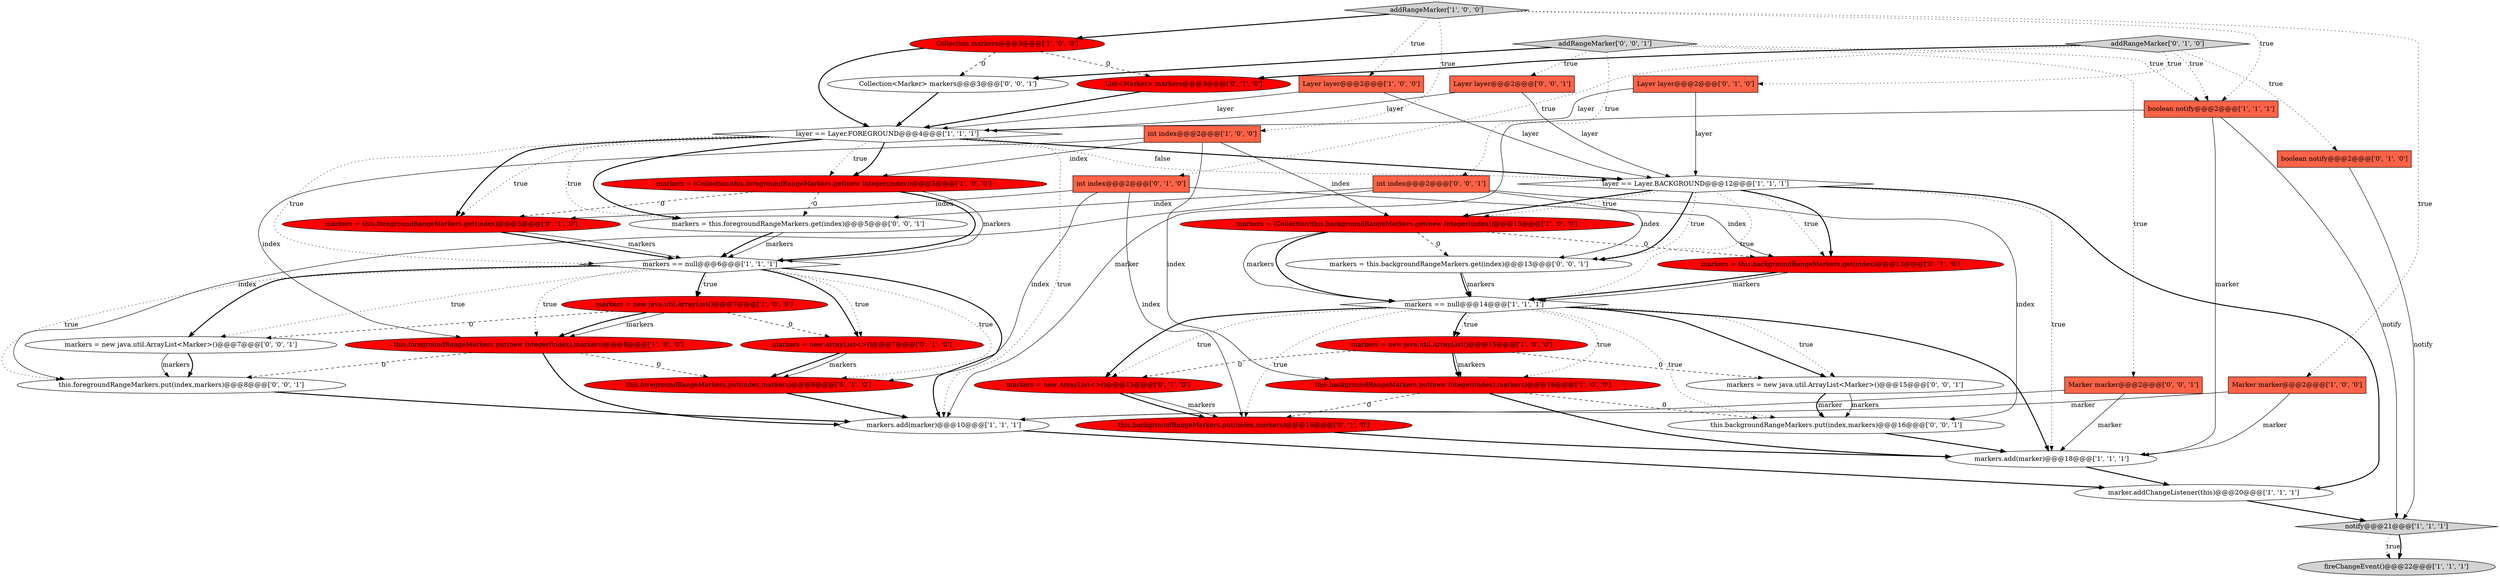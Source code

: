 digraph {
1 [style = filled, label = "fireChangeEvent()@@@22@@@['1', '1', '1']", fillcolor = lightgray, shape = ellipse image = "AAA0AAABBB1BBB"];
9 [style = filled, label = "markers == null@@@14@@@['1', '1', '1']", fillcolor = white, shape = diamond image = "AAA0AAABBB1BBB"];
20 [style = filled, label = "marker.addChangeListener(this)@@@20@@@['1', '1', '1']", fillcolor = white, shape = ellipse image = "AAA0AAABBB1BBB"];
32 [style = filled, label = "int index@@@2@@@['0', '0', '1']", fillcolor = tomato, shape = box image = "AAA0AAABBB3BBB"];
22 [style = filled, label = "markers = this.backgroundRangeMarkers.get(index)@@@13@@@['0', '1', '0']", fillcolor = red, shape = ellipse image = "AAA1AAABBB2BBB"];
42 [style = filled, label = "markers = this.backgroundRangeMarkers.get(index)@@@13@@@['0', '0', '1']", fillcolor = white, shape = ellipse image = "AAA0AAABBB3BBB"];
29 [style = filled, label = "markers = new ArrayList<>()@@@15@@@['0', '1', '0']", fillcolor = red, shape = ellipse image = "AAA1AAABBB2BBB"];
34 [style = filled, label = "markers = new java.util.ArrayList<Marker>()@@@15@@@['0', '0', '1']", fillcolor = white, shape = ellipse image = "AAA0AAABBB3BBB"];
41 [style = filled, label = "addRangeMarker['0', '0', '1']", fillcolor = lightgray, shape = diamond image = "AAA0AAABBB3BBB"];
37 [style = filled, label = "Collection<Marker> markers@@@3@@@['0', '0', '1']", fillcolor = white, shape = ellipse image = "AAA0AAABBB3BBB"];
38 [style = filled, label = "this.backgroundRangeMarkers.put(index,markers)@@@16@@@['0', '0', '1']", fillcolor = white, shape = ellipse image = "AAA0AAABBB3BBB"];
30 [style = filled, label = "addRangeMarker['0', '1', '0']", fillcolor = lightgray, shape = diamond image = "AAA0AAABBB2BBB"];
35 [style = filled, label = "this.foregroundRangeMarkers.put(index,markers)@@@8@@@['0', '0', '1']", fillcolor = white, shape = ellipse image = "AAA0AAABBB3BBB"];
17 [style = filled, label = "layer == Layer.FOREGROUND@@@4@@@['1', '1', '1']", fillcolor = white, shape = diamond image = "AAA0AAABBB1BBB"];
12 [style = filled, label = "markers.add(marker)@@@10@@@['1', '1', '1']", fillcolor = white, shape = ellipse image = "AAA0AAABBB1BBB"];
14 [style = filled, label = "markers == null@@@6@@@['1', '1', '1']", fillcolor = white, shape = diamond image = "AAA0AAABBB1BBB"];
28 [style = filled, label = "markers = this.foregroundRangeMarkers.get(index)@@@5@@@['0', '1', '0']", fillcolor = red, shape = ellipse image = "AAA1AAABBB2BBB"];
23 [style = filled, label = "int index@@@2@@@['0', '1', '0']", fillcolor = tomato, shape = box image = "AAA0AAABBB2BBB"];
6 [style = filled, label = "markers.add(marker)@@@18@@@['1', '1', '1']", fillcolor = white, shape = ellipse image = "AAA0AAABBB1BBB"];
3 [style = filled, label = "markers = new java.util.ArrayList()@@@15@@@['1', '0', '0']", fillcolor = red, shape = ellipse image = "AAA1AAABBB1BBB"];
31 [style = filled, label = "List<Marker> markers@@@3@@@['0', '1', '0']", fillcolor = red, shape = ellipse image = "AAA1AAABBB2BBB"];
27 [style = filled, label = "this.foregroundRangeMarkers.put(index,markers)@@@8@@@['0', '1', '0']", fillcolor = red, shape = ellipse image = "AAA1AAABBB2BBB"];
5 [style = filled, label = "Marker marker@@@2@@@['1', '0', '0']", fillcolor = tomato, shape = box image = "AAA0AAABBB1BBB"];
7 [style = filled, label = "int index@@@2@@@['1', '0', '0']", fillcolor = tomato, shape = box image = "AAA0AAABBB1BBB"];
18 [style = filled, label = "this.foregroundRangeMarkers.put(new Integer(index),markers)@@@8@@@['1', '0', '0']", fillcolor = red, shape = ellipse image = "AAA1AAABBB1BBB"];
24 [style = filled, label = "Layer layer@@@2@@@['0', '1', '0']", fillcolor = tomato, shape = box image = "AAA0AAABBB2BBB"];
40 [style = filled, label = "Layer layer@@@2@@@['0', '0', '1']", fillcolor = tomato, shape = box image = "AAA0AAABBB3BBB"];
2 [style = filled, label = "markers = (Collection)this.foregroundRangeMarkers.get(new Integer(index))@@@5@@@['1', '0', '0']", fillcolor = red, shape = ellipse image = "AAA1AAABBB1BBB"];
11 [style = filled, label = "notify@@@21@@@['1', '1', '1']", fillcolor = lightgray, shape = diamond image = "AAA0AAABBB1BBB"];
10 [style = filled, label = "Layer layer@@@2@@@['1', '0', '0']", fillcolor = tomato, shape = box image = "AAA0AAABBB1BBB"];
21 [style = filled, label = "this.backgroundRangeMarkers.put(index,markers)@@@16@@@['0', '1', '0']", fillcolor = red, shape = ellipse image = "AAA1AAABBB2BBB"];
26 [style = filled, label = "boolean notify@@@2@@@['0', '1', '0']", fillcolor = tomato, shape = box image = "AAA0AAABBB2BBB"];
8 [style = filled, label = "this.backgroundRangeMarkers.put(new Integer(index),markers)@@@16@@@['1', '0', '0']", fillcolor = red, shape = ellipse image = "AAA1AAABBB1BBB"];
13 [style = filled, label = "boolean notify@@@2@@@['1', '1', '1']", fillcolor = tomato, shape = box image = "AAA0AAABBB1BBB"];
25 [style = filled, label = "markers = new ArrayList<>()@@@7@@@['0', '1', '0']", fillcolor = red, shape = ellipse image = "AAA1AAABBB2BBB"];
36 [style = filled, label = "markers = new java.util.ArrayList<Marker>()@@@7@@@['0', '0', '1']", fillcolor = white, shape = ellipse image = "AAA0AAABBB3BBB"];
33 [style = filled, label = "markers = this.foregroundRangeMarkers.get(index)@@@5@@@['0', '0', '1']", fillcolor = white, shape = ellipse image = "AAA0AAABBB3BBB"];
0 [style = filled, label = "Collection markers@@@3@@@['1', '0', '0']", fillcolor = red, shape = ellipse image = "AAA1AAABBB1BBB"];
15 [style = filled, label = "markers = new java.util.ArrayList()@@@7@@@['1', '0', '0']", fillcolor = red, shape = ellipse image = "AAA1AAABBB1BBB"];
39 [style = filled, label = "Marker marker@@@2@@@['0', '0', '1']", fillcolor = tomato, shape = box image = "AAA0AAABBB3BBB"];
4 [style = filled, label = "addRangeMarker['1', '0', '0']", fillcolor = lightgray, shape = diamond image = "AAA0AAABBB1BBB"];
19 [style = filled, label = "markers = (Collection)this.backgroundRangeMarkers.get(new Integer(index))@@@13@@@['1', '0', '0']", fillcolor = red, shape = ellipse image = "AAA1AAABBB1BBB"];
16 [style = filled, label = "layer == Layer.BACKGROUND@@@12@@@['1', '1', '1']", fillcolor = white, shape = diamond image = "AAA0AAABBB1BBB"];
16->9 [style = dotted, label="true"];
14->25 [style = bold, label=""];
23->28 [style = solid, label="index"];
13->6 [style = solid, label="marker"];
11->1 [style = dotted, label="true"];
42->9 [style = bold, label=""];
5->6 [style = solid, label="marker"];
17->14 [style = dotted, label="true"];
4->7 [style = dotted, label="true"];
10->16 [style = solid, label="layer"];
13->12 [style = solid, label="marker"];
26->11 [style = solid, label="notify"];
8->6 [style = bold, label=""];
28->14 [style = bold, label=""];
9->6 [style = bold, label=""];
15->25 [style = dashed, label="0"];
41->40 [style = dotted, label="true"];
19->9 [style = bold, label=""];
2->14 [style = bold, label=""];
32->35 [style = solid, label="index"];
16->42 [style = bold, label=""];
17->2 [style = dotted, label="true"];
9->29 [style = bold, label=""];
34->38 [style = solid, label="markers"];
10->17 [style = solid, label="layer"];
14->18 [style = dotted, label="true"];
35->12 [style = bold, label=""];
17->16 [style = bold, label=""];
42->9 [style = solid, label="markers"];
24->16 [style = solid, label="layer"];
27->12 [style = bold, label=""];
16->42 [style = dotted, label="true"];
2->14 [style = solid, label="markers"];
0->17 [style = bold, label=""];
23->22 [style = solid, label="index"];
22->9 [style = bold, label=""];
41->37 [style = bold, label=""];
18->12 [style = bold, label=""];
32->33 [style = solid, label="index"];
9->21 [style = dotted, label="true"];
16->19 [style = bold, label=""];
14->27 [style = dotted, label="true"];
15->36 [style = dashed, label="0"];
15->18 [style = solid, label="markers"];
9->38 [style = dotted, label="true"];
4->0 [style = bold, label=""];
38->6 [style = bold, label=""];
9->8 [style = dotted, label="true"];
25->27 [style = bold, label=""];
4->13 [style = dotted, label="true"];
3->34 [style = dashed, label="0"];
17->2 [style = bold, label=""];
17->16 [style = dotted, label="false"];
8->38 [style = dashed, label="0"];
32->42 [style = solid, label="index"];
14->25 [style = dotted, label="true"];
2->28 [style = dashed, label="0"];
30->23 [style = dotted, label="true"];
14->15 [style = bold, label=""];
2->33 [style = dashed, label="0"];
34->38 [style = bold, label=""];
36->35 [style = bold, label=""];
7->2 [style = solid, label="index"];
16->20 [style = bold, label=""];
17->33 [style = dotted, label="true"];
9->3 [style = dotted, label="true"];
14->36 [style = bold, label=""];
19->9 [style = solid, label="markers"];
4->5 [style = dotted, label="true"];
22->9 [style = solid, label="markers"];
4->10 [style = dotted, label="true"];
18->27 [style = dashed, label="0"];
32->38 [style = solid, label="index"];
39->12 [style = solid, label="marker"];
12->20 [style = bold, label=""];
29->21 [style = bold, label=""];
7->8 [style = solid, label="index"];
6->20 [style = bold, label=""];
30->13 [style = dotted, label="true"];
13->11 [style = solid, label="notify"];
17->12 [style = dotted, label="true"];
30->31 [style = bold, label=""];
3->8 [style = bold, label=""];
40->16 [style = solid, label="layer"];
17->28 [style = dotted, label="true"];
41->32 [style = dotted, label="true"];
9->3 [style = bold, label=""];
31->17 [style = bold, label=""];
23->27 [style = solid, label="index"];
29->21 [style = solid, label="markers"];
19->42 [style = dashed, label="0"];
20->11 [style = bold, label=""];
3->29 [style = dashed, label="0"];
16->19 [style = dotted, label="true"];
7->19 [style = solid, label="index"];
33->14 [style = bold, label=""];
7->18 [style = solid, label="index"];
5->12 [style = solid, label="marker"];
9->29 [style = dotted, label="true"];
0->37 [style = dashed, label="0"];
30->24 [style = dotted, label="true"];
21->6 [style = bold, label=""];
36->35 [style = solid, label="markers"];
11->1 [style = bold, label=""];
24->17 [style = solid, label="layer"];
33->14 [style = solid, label="markers"];
37->17 [style = bold, label=""];
28->14 [style = solid, label="markers"];
17->33 [style = bold, label=""];
30->26 [style = dotted, label="true"];
39->6 [style = solid, label="marker"];
41->39 [style = dotted, label="true"];
16->22 [style = dotted, label="true"];
8->21 [style = dashed, label="0"];
16->22 [style = bold, label=""];
15->18 [style = bold, label=""];
18->35 [style = dashed, label="0"];
14->36 [style = dotted, label="true"];
14->15 [style = dotted, label="true"];
41->13 [style = dotted, label="true"];
17->28 [style = bold, label=""];
9->34 [style = dotted, label="true"];
14->12 [style = bold, label=""];
0->31 [style = dashed, label="0"];
40->17 [style = solid, label="layer"];
14->35 [style = dotted, label="true"];
23->21 [style = solid, label="index"];
3->8 [style = solid, label="markers"];
25->27 [style = solid, label="markers"];
16->6 [style = dotted, label="true"];
19->22 [style = dashed, label="0"];
9->34 [style = bold, label=""];
}
